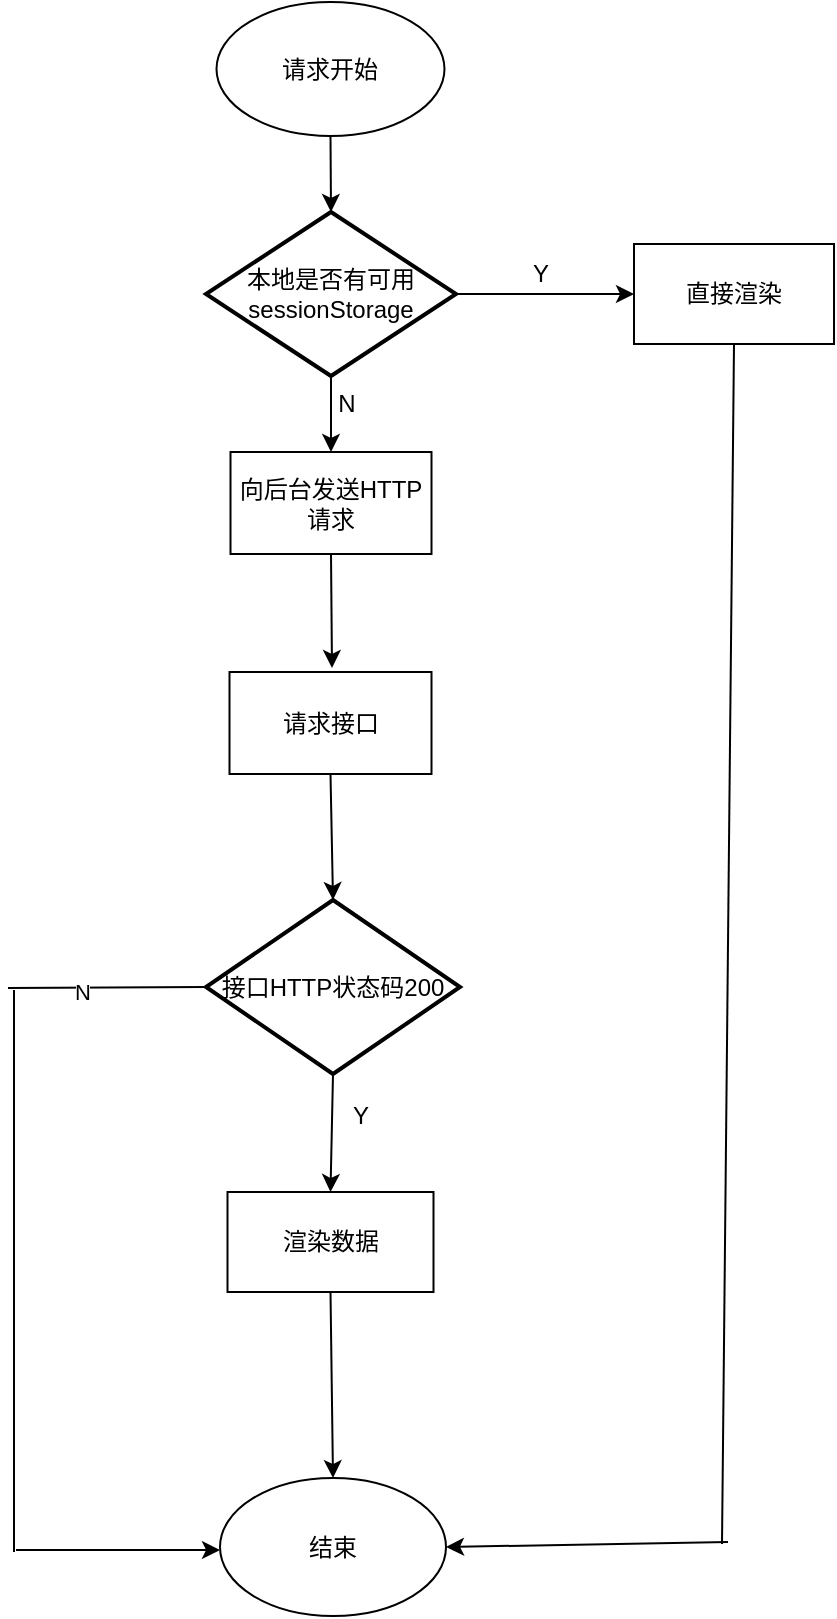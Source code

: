 <mxfile version="14.6.5" type="github">
  <diagram id="3CidjsZdWp2Jw2qXolur" name="第 1 页">
    <mxGraphModel dx="567" dy="475" grid="0" gridSize="10" guides="1" tooltips="1" connect="1" arrows="1" fold="1" page="1" pageScale="1" pageWidth="827" pageHeight="1169" math="0" shadow="0">
      <root>
        <mxCell id="0" />
        <mxCell id="1" parent="0" />
        <mxCell id="zPhL1pRTGwQ2fPZh0taP-1" value="请求开始" style="ellipse;whiteSpace=wrap;html=1;" vertex="1" parent="1">
          <mxGeometry x="343.25" y="19" width="114" height="67" as="geometry" />
        </mxCell>
        <mxCell id="zPhL1pRTGwQ2fPZh0taP-2" value="本地是否有可用sessionStorage" style="strokeWidth=2;html=1;shape=mxgraph.flowchart.decision;whiteSpace=wrap;" vertex="1" parent="1">
          <mxGeometry x="338" y="124" width="125" height="82" as="geometry" />
        </mxCell>
        <mxCell id="zPhL1pRTGwQ2fPZh0taP-3" value="向后台发送HTTP请求" style="rounded=0;whiteSpace=wrap;html=1;" vertex="1" parent="1">
          <mxGeometry x="350.25" y="244" width="100.5" height="51" as="geometry" />
        </mxCell>
        <mxCell id="zPhL1pRTGwQ2fPZh0taP-4" value="直接渲染" style="rounded=0;whiteSpace=wrap;html=1;" vertex="1" parent="1">
          <mxGeometry x="552" y="140" width="100" height="50" as="geometry" />
        </mxCell>
        <mxCell id="zPhL1pRTGwQ2fPZh0taP-5" value="请求接口" style="rounded=0;whiteSpace=wrap;html=1;" vertex="1" parent="1">
          <mxGeometry x="349.75" y="354" width="101" height="51" as="geometry" />
        </mxCell>
        <mxCell id="zPhL1pRTGwQ2fPZh0taP-6" value="接口HTTP状态码200" style="strokeWidth=2;html=1;shape=mxgraph.flowchart.decision;whiteSpace=wrap;" vertex="1" parent="1">
          <mxGeometry x="338" y="468" width="127" height="87" as="geometry" />
        </mxCell>
        <mxCell id="zPhL1pRTGwQ2fPZh0taP-7" value="渲染数据" style="rounded=0;whiteSpace=wrap;html=1;" vertex="1" parent="1">
          <mxGeometry x="348.75" y="614" width="103" height="50" as="geometry" />
        </mxCell>
        <mxCell id="zPhL1pRTGwQ2fPZh0taP-8" value="结束" style="ellipse;whiteSpace=wrap;html=1;" vertex="1" parent="1">
          <mxGeometry x="345" y="757" width="113" height="69" as="geometry" />
        </mxCell>
        <mxCell id="zPhL1pRTGwQ2fPZh0taP-9" value="" style="endArrow=classic;html=1;exitX=0.5;exitY=1;exitDx=0;exitDy=0;entryX=0.5;entryY=0;entryDx=0;entryDy=0;entryPerimeter=0;" edge="1" parent="1" source="zPhL1pRTGwQ2fPZh0taP-1" target="zPhL1pRTGwQ2fPZh0taP-2">
          <mxGeometry width="50" height="50" relative="1" as="geometry">
            <mxPoint x="374" y="182" as="sourcePoint" />
            <mxPoint x="424" y="132" as="targetPoint" />
          </mxGeometry>
        </mxCell>
        <mxCell id="zPhL1pRTGwQ2fPZh0taP-10" value="" style="endArrow=classic;html=1;exitX=1;exitY=0.5;exitDx=0;exitDy=0;exitPerimeter=0;entryX=0;entryY=0.5;entryDx=0;entryDy=0;" edge="1" parent="1" source="zPhL1pRTGwQ2fPZh0taP-2" target="zPhL1pRTGwQ2fPZh0taP-4">
          <mxGeometry width="50" height="50" relative="1" as="geometry">
            <mxPoint x="374" y="182" as="sourcePoint" />
            <mxPoint x="424" y="132" as="targetPoint" />
          </mxGeometry>
        </mxCell>
        <mxCell id="zPhL1pRTGwQ2fPZh0taP-11" value="" style="endArrow=none;html=1;entryX=0.5;entryY=1;entryDx=0;entryDy=0;" edge="1" parent="1" target="zPhL1pRTGwQ2fPZh0taP-4">
          <mxGeometry width="50" height="50" relative="1" as="geometry">
            <mxPoint x="596" y="790" as="sourcePoint" />
            <mxPoint x="424" y="206" as="targetPoint" />
          </mxGeometry>
        </mxCell>
        <mxCell id="zPhL1pRTGwQ2fPZh0taP-12" value="" style="endArrow=classic;html=1;entryX=1;entryY=0.5;entryDx=0;entryDy=0;" edge="1" parent="1" target="zPhL1pRTGwQ2fPZh0taP-8">
          <mxGeometry width="50" height="50" relative="1" as="geometry">
            <mxPoint x="599" y="789" as="sourcePoint" />
            <mxPoint x="424" y="726" as="targetPoint" />
          </mxGeometry>
        </mxCell>
        <mxCell id="zPhL1pRTGwQ2fPZh0taP-13" value="Y" style="text;html=1;align=center;verticalAlign=middle;resizable=0;points=[];autosize=1;strokeColor=none;" vertex="1" parent="1">
          <mxGeometry x="496" y="146" width="18" height="18" as="geometry" />
        </mxCell>
        <mxCell id="zPhL1pRTGwQ2fPZh0taP-14" value="" style="endArrow=classic;html=1;exitX=0.5;exitY=1;exitDx=0;exitDy=0;exitPerimeter=0;entryX=0.5;entryY=0;entryDx=0;entryDy=0;" edge="1" parent="1" source="zPhL1pRTGwQ2fPZh0taP-2" target="zPhL1pRTGwQ2fPZh0taP-3">
          <mxGeometry width="50" height="50" relative="1" as="geometry">
            <mxPoint x="374" y="330" as="sourcePoint" />
            <mxPoint x="424" y="280" as="targetPoint" />
          </mxGeometry>
        </mxCell>
        <mxCell id="zPhL1pRTGwQ2fPZh0taP-15" value="" style="endArrow=classic;html=1;exitX=0.5;exitY=1;exitDx=0;exitDy=0;" edge="1" parent="1" source="zPhL1pRTGwQ2fPZh0taP-3">
          <mxGeometry width="50" height="50" relative="1" as="geometry">
            <mxPoint x="374" y="479" as="sourcePoint" />
            <mxPoint x="401" y="352" as="targetPoint" />
          </mxGeometry>
        </mxCell>
        <mxCell id="zPhL1pRTGwQ2fPZh0taP-16" value="" style="endArrow=classic;html=1;exitX=0.5;exitY=1;exitDx=0;exitDy=0;entryX=0.5;entryY=0;entryDx=0;entryDy=0;entryPerimeter=0;" edge="1" parent="1" source="zPhL1pRTGwQ2fPZh0taP-5" target="zPhL1pRTGwQ2fPZh0taP-6">
          <mxGeometry width="50" height="50" relative="1" as="geometry">
            <mxPoint x="374" y="553" as="sourcePoint" />
            <mxPoint x="424" y="503" as="targetPoint" />
          </mxGeometry>
        </mxCell>
        <mxCell id="zPhL1pRTGwQ2fPZh0taP-17" value="" style="endArrow=classic;html=1;exitX=0.5;exitY=1;exitDx=0;exitDy=0;exitPerimeter=0;entryX=0.5;entryY=0;entryDx=0;entryDy=0;" edge="1" parent="1" source="zPhL1pRTGwQ2fPZh0taP-6" target="zPhL1pRTGwQ2fPZh0taP-7">
          <mxGeometry width="50" height="50" relative="1" as="geometry">
            <mxPoint x="374" y="627" as="sourcePoint" />
            <mxPoint x="424" y="577" as="targetPoint" />
          </mxGeometry>
        </mxCell>
        <mxCell id="zPhL1pRTGwQ2fPZh0taP-18" value="" style="endArrow=classic;html=1;exitX=0.5;exitY=1;exitDx=0;exitDy=0;entryX=0.5;entryY=0;entryDx=0;entryDy=0;" edge="1" parent="1" source="zPhL1pRTGwQ2fPZh0taP-7" target="zPhL1pRTGwQ2fPZh0taP-8">
          <mxGeometry width="50" height="50" relative="1" as="geometry">
            <mxPoint x="374" y="702" as="sourcePoint" />
            <mxPoint x="424" y="652" as="targetPoint" />
          </mxGeometry>
        </mxCell>
        <mxCell id="zPhL1pRTGwQ2fPZh0taP-20" value="" style="endArrow=none;html=1;entryX=0;entryY=0.5;entryDx=0;entryDy=0;entryPerimeter=0;" edge="1" parent="1" target="zPhL1pRTGwQ2fPZh0taP-6">
          <mxGeometry width="50" height="50" relative="1" as="geometry">
            <mxPoint x="239" y="512" as="sourcePoint" />
            <mxPoint x="424" y="577" as="targetPoint" />
          </mxGeometry>
        </mxCell>
        <mxCell id="zPhL1pRTGwQ2fPZh0taP-27" value="N" style="edgeLabel;html=1;align=center;verticalAlign=middle;resizable=0;points=[];" vertex="1" connectable="0" parent="zPhL1pRTGwQ2fPZh0taP-20">
          <mxGeometry x="-0.253" y="-2" relative="1" as="geometry">
            <mxPoint as="offset" />
          </mxGeometry>
        </mxCell>
        <mxCell id="zPhL1pRTGwQ2fPZh0taP-23" value="" style="endArrow=none;html=1;" edge="1" parent="1">
          <mxGeometry width="50" height="50" relative="1" as="geometry">
            <mxPoint x="242" y="794" as="sourcePoint" />
            <mxPoint x="242" y="513" as="targetPoint" />
          </mxGeometry>
        </mxCell>
        <mxCell id="zPhL1pRTGwQ2fPZh0taP-24" value="" style="endArrow=classic;html=1;entryX=0;entryY=0.522;entryDx=0;entryDy=0;entryPerimeter=0;" edge="1" parent="1" target="zPhL1pRTGwQ2fPZh0taP-8">
          <mxGeometry width="50" height="50" relative="1" as="geometry">
            <mxPoint x="243" y="793" as="sourcePoint" />
            <mxPoint x="339" y="793" as="targetPoint" />
          </mxGeometry>
        </mxCell>
        <mxCell id="zPhL1pRTGwQ2fPZh0taP-25" value="N" style="text;html=1;align=center;verticalAlign=middle;resizable=0;points=[];autosize=1;strokeColor=none;" vertex="1" parent="1">
          <mxGeometry x="398" y="211" width="19" height="18" as="geometry" />
        </mxCell>
        <mxCell id="zPhL1pRTGwQ2fPZh0taP-26" value="Y" style="text;html=1;align=center;verticalAlign=middle;resizable=0;points=[];autosize=1;strokeColor=none;" vertex="1" parent="1">
          <mxGeometry x="406" y="567" width="18" height="18" as="geometry" />
        </mxCell>
      </root>
    </mxGraphModel>
  </diagram>
</mxfile>
